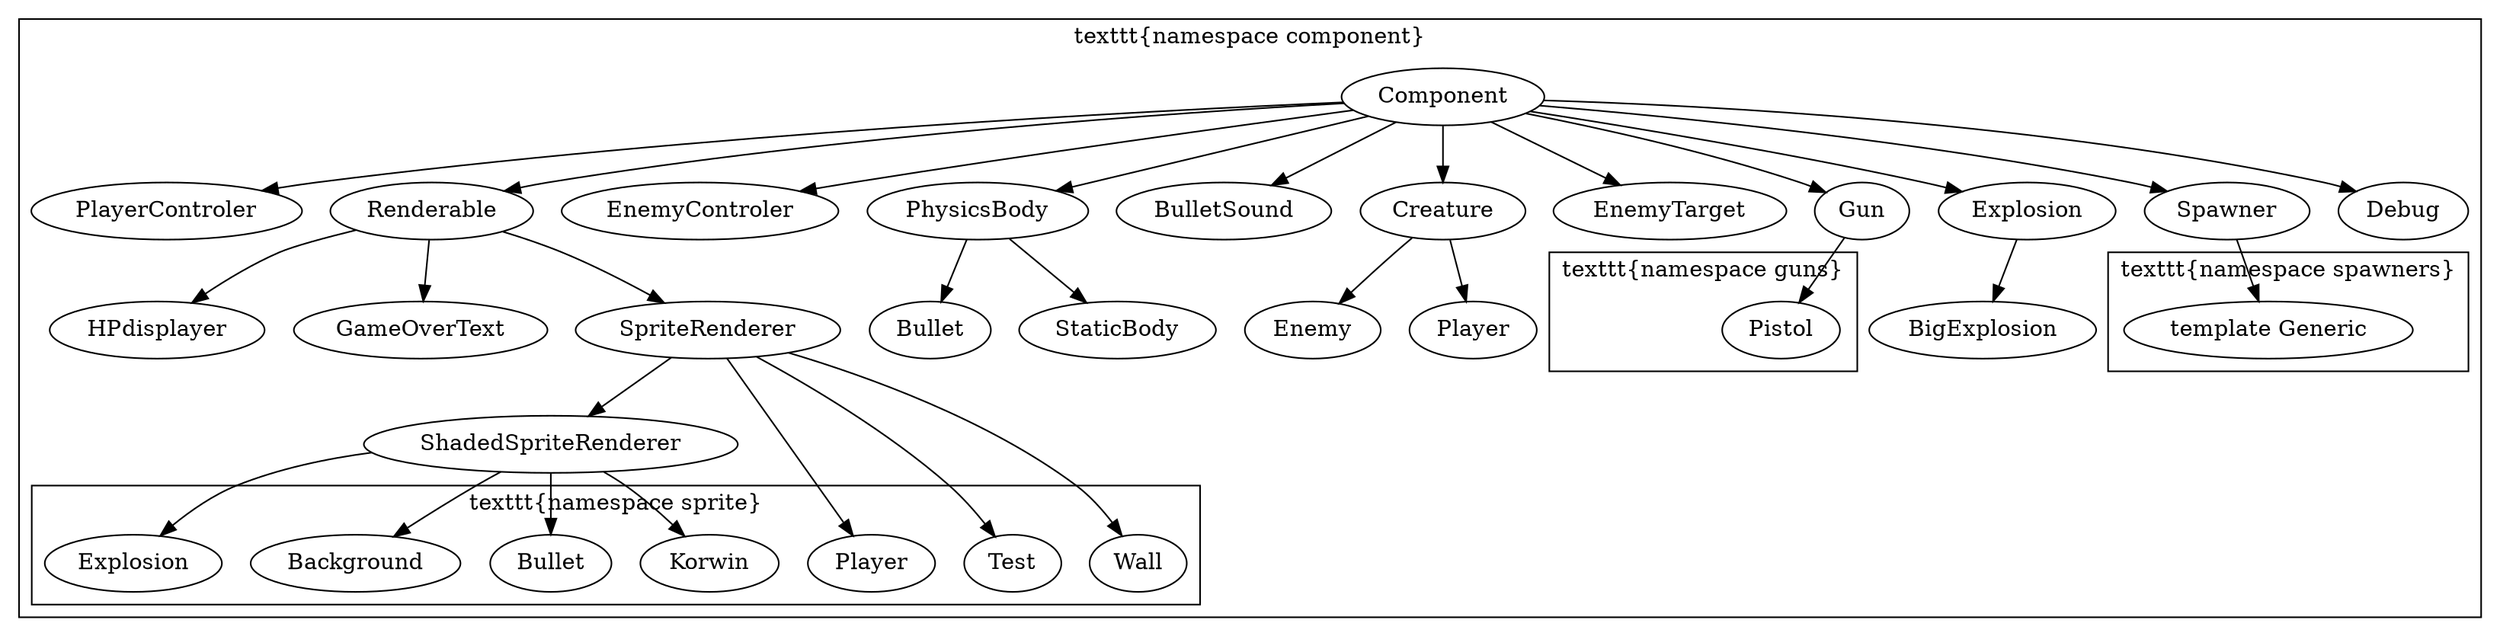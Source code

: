 digraph G {
	subgraph cluster_Component {
		Component;
		PlayerControler;
			Component -> PlayerControler;
		Renderable;
			Component -> Renderable;
		HPdisplayer;
			Renderable -> HPdisplayer;
		GameOverText;
			Renderable -> GameOverText;
		SpriteRenderer;
			Renderable -> SpriteRenderer;
		ShadedSpriteRenderer;
			SpriteRenderer -> ShadedSpriteRenderer;
		EnemyControler;
			Component -> EnemyControler;
		PhysicsBody;
			Component -> PhysicsBody;
		Bullet;
			PhysicsBody -> Bullet;
		BulletSound;
			Component -> BulletSound;
		Creature;
			Component -> Creature;
		Enemy;
			Creature -> Enemy;
		Player;
			Creature -> Player;
		EnemyTarget;
			Component -> EnemyTarget;
		Gun;
			Component -> Gun;
		Explosion;
			Component -> Explosion;
		BigExplosion;
			Explosion -> BigExplosion;
		Spawner;
			Component -> Spawner;
		StaticBody;
			PhysicsBody -> StaticBody;
		label="\texttt{namespace component}";

		subgraph cluster_Sprites {
			PlayerSprite [label=Player];
			BulletSprite [label=Bullet];
			Background;
			ExplosionSprite [label=Explosion];
			Test;
			Wall;
			Korwin;
			label="\texttt{namespace sprite}";
		}
		Debug;
			Component -> Debug;
		SpriteRenderer -> Wall;
		SpriteRenderer -> PlayerSprite;
		SpriteRenderer -> Test;

		ShadedSpriteRenderer -> BulletSprite;
		ShadedSpriteRenderer -> Background;
		ShadedSpriteRenderer -> ExplosionSprite;
		ShadedSpriteRenderer -> Korwin;

		subgraph cluster_Guns {
			Pistol;
			label="\texttt{namespace guns}"
		}
		Gun -> Pistol;

		subgraph cluster_Spawners {
			Generic [label="template Generic"];
			label="\texttt{namespace spawners}"
		}
		Spawner -> Generic;

	}

}

